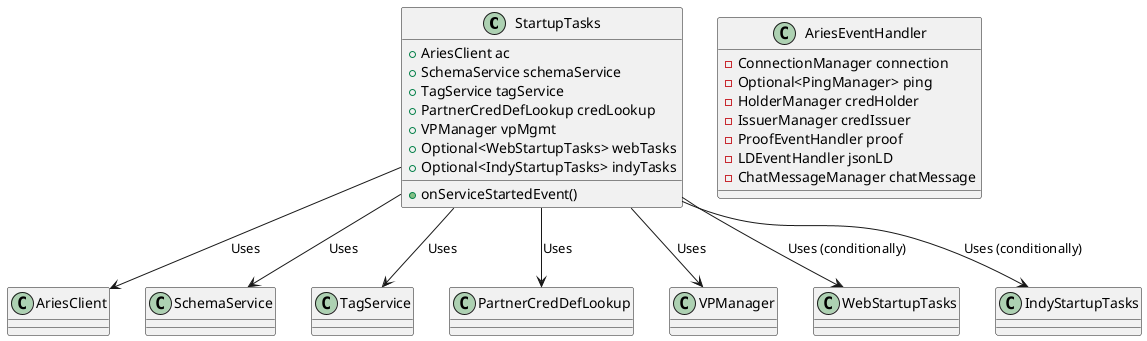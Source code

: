 @startuml

class StartupTasks {
    +AriesClient ac
    +SchemaService schemaService
    +TagService tagService
    +PartnerCredDefLookup credLookup
    +VPManager vpMgmt
    +Optional<WebStartupTasks> webTasks
    +Optional<IndyStartupTasks> indyTasks
    +onServiceStartedEvent()
}

class AriesEventHandler {
    -ConnectionManager connection
    -Optional<PingManager> ping
    -HolderManager credHolder
    -IssuerManager credIssuer
    -ProofEventHandler proof
    -LDEventHandler jsonLD
    -ChatMessageManager chatMessage
}

StartupTasks --> AriesClient: Uses
StartupTasks --> SchemaService: Uses
StartupTasks --> TagService: Uses
StartupTasks --> PartnerCredDefLookup: Uses
StartupTasks --> VPManager: Uses
StartupTasks --> WebStartupTasks: Uses (conditionally)
StartupTasks --> IndyStartupTasks: Uses (conditionally)

@enduml
